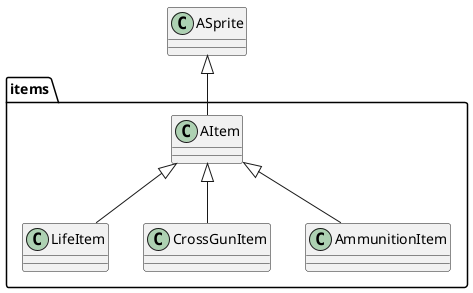 @startuml

items.AItem <|-- items.LifeItem
ASprite <|-- items.AItem
items.AItem <|-- items.CrossGunItem
items.AItem <|-- items.AmmunitionItem
@enduml
